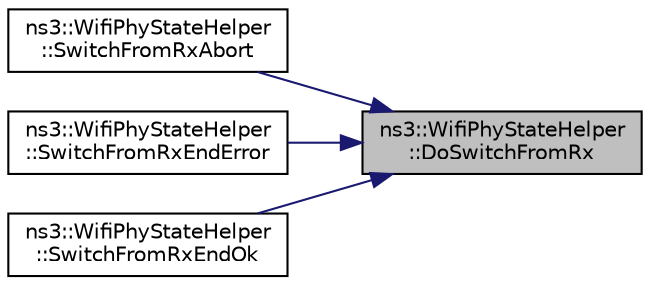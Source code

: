 digraph "ns3::WifiPhyStateHelper::DoSwitchFromRx"
{
 // LATEX_PDF_SIZE
  edge [fontname="Helvetica",fontsize="10",labelfontname="Helvetica",labelfontsize="10"];
  node [fontname="Helvetica",fontsize="10",shape=record];
  rankdir="RL";
  Node1 [label="ns3::WifiPhyStateHelper\l::DoSwitchFromRx",height=0.2,width=0.4,color="black", fillcolor="grey75", style="filled", fontcolor="black",tooltip="Switch the state from RX."];
  Node1 -> Node2 [dir="back",color="midnightblue",fontsize="10",style="solid",fontname="Helvetica"];
  Node2 [label="ns3::WifiPhyStateHelper\l::SwitchFromRxAbort",height=0.2,width=0.4,color="black", fillcolor="white", style="filled",URL="$classns3_1_1_wifi_phy_state_helper.html#a943093847761067740ea812b19a16773",tooltip="Abort current reception."];
  Node1 -> Node3 [dir="back",color="midnightblue",fontsize="10",style="solid",fontname="Helvetica"];
  Node3 [label="ns3::WifiPhyStateHelper\l::SwitchFromRxEndError",height=0.2,width=0.4,color="black", fillcolor="white", style="filled",URL="$classns3_1_1_wifi_phy_state_helper.html#acf3604274f1de290f21bdf9f3a5f4a87",tooltip="Switch from RX after the reception failed."];
  Node1 -> Node4 [dir="back",color="midnightblue",fontsize="10",style="solid",fontname="Helvetica"];
  Node4 [label="ns3::WifiPhyStateHelper\l::SwitchFromRxEndOk",height=0.2,width=0.4,color="black", fillcolor="white", style="filled",URL="$classns3_1_1_wifi_phy_state_helper.html#a167e72313c4ec128865c46e55fe9e4b2",tooltip="Switch from RX after the reception was successful."];
}
